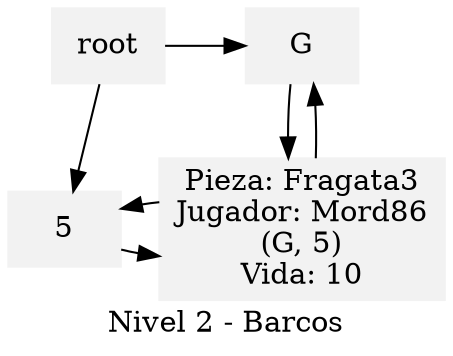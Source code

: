 digraph G{
node[shape=box, style=filled, color=Gray95];edge[color=black];rankdir=UD;
label = "Nivel 2 - Barcos";
root -> "5";
root -> "G";
"G";
"G"->"Pieza: Fragata3
Jugador: Mord86
(G, 5)
Vida: 10";
"G";
{rank=same;}
"5"->"Pieza: Fragata3
Jugador: Mord86
(G, 5)
Vida: 10";
"5";
"5";
"Pieza: Fragata3
Jugador: Mord86
(G, 5)
Vida: 10";
"Pieza: Fragata3
Jugador: Mord86
(G, 5)
Vida: 10";
"Pieza: Fragata3
Jugador: Mord86
(G, 5)
Vida: 10"->"G";
"Pieza: Fragata3
Jugador: Mord86
(G, 5)
Vida: 10"->"5";
{rank=min;
root;
"G";};
"5";"Pieza: Fragata3
Jugador: Mord86
(G, 5)
Vida: 10";"Pieza: Fragata3
Jugador: Mord86
(G, 5)
Vida: 10";{rank=same;"5";"Pieza: Fragata3
Jugador: Mord86
(G, 5)
Vida: 10";}
}
